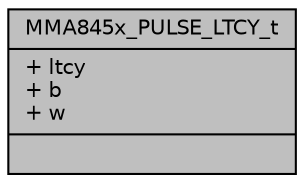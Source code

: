 digraph "MMA845x_PULSE_LTCY_t"
{
  edge [fontname="Helvetica",fontsize="10",labelfontname="Helvetica",labelfontsize="10"];
  node [fontname="Helvetica",fontsize="10",shape=record];
  Node1 [label="{MMA845x_PULSE_LTCY_t\n|+ ltcy\l+ b\l+ w\l|}",height=0.2,width=0.4,color="black", fillcolor="grey75", style="filled", fontcolor="black"];
}
